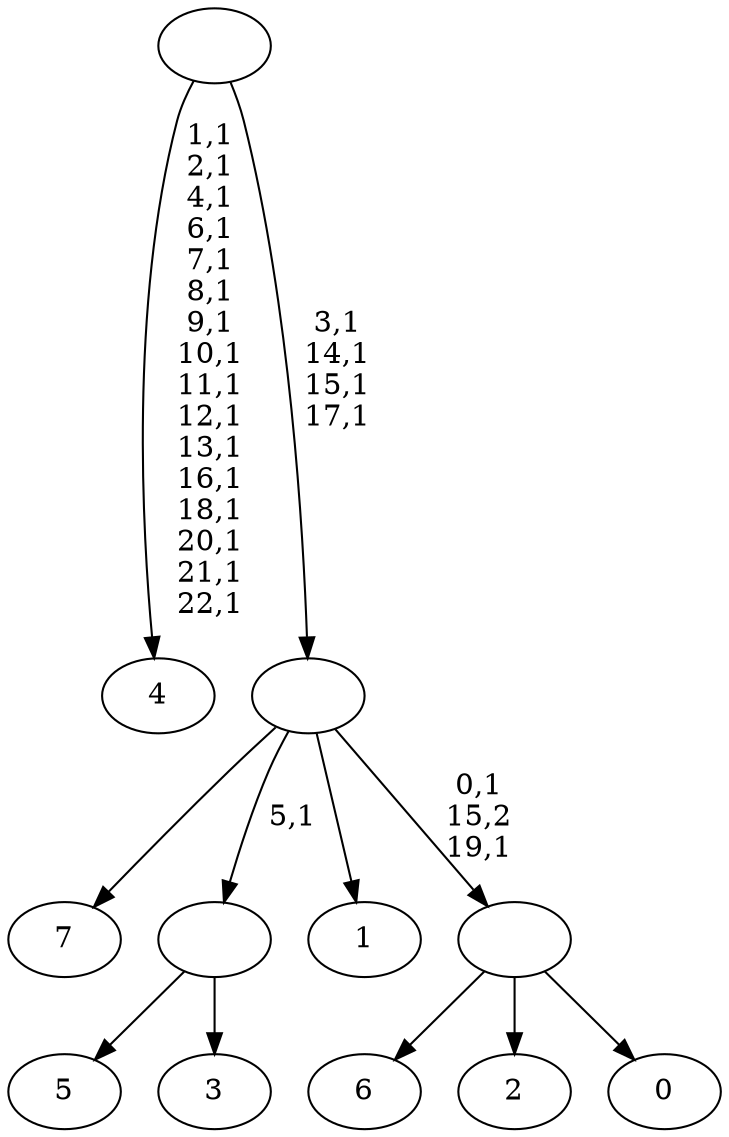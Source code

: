 digraph T {
	31 [label="7"]
	30 [label="6"]
	29 [label="5"]
	28 [label="4"]
	11 [label="3"]
	10 [label=""]
	9 [label="2"]
	8 [label="1"]
	7 [label="0"]
	6 [label=""]
	4 [label=""]
	0 [label=""]
	10 -> 29 [label=""]
	10 -> 11 [label=""]
	6 -> 30 [label=""]
	6 -> 9 [label=""]
	6 -> 7 [label=""]
	4 -> 6 [label="0,1\n15,2\n19,1"]
	4 -> 31 [label=""]
	4 -> 10 [label="5,1"]
	4 -> 8 [label=""]
	0 -> 4 [label="3,1\n14,1\n15,1\n17,1"]
	0 -> 28 [label="1,1\n2,1\n4,1\n6,1\n7,1\n8,1\n9,1\n10,1\n11,1\n12,1\n13,1\n16,1\n18,1\n20,1\n21,1\n22,1"]
}
